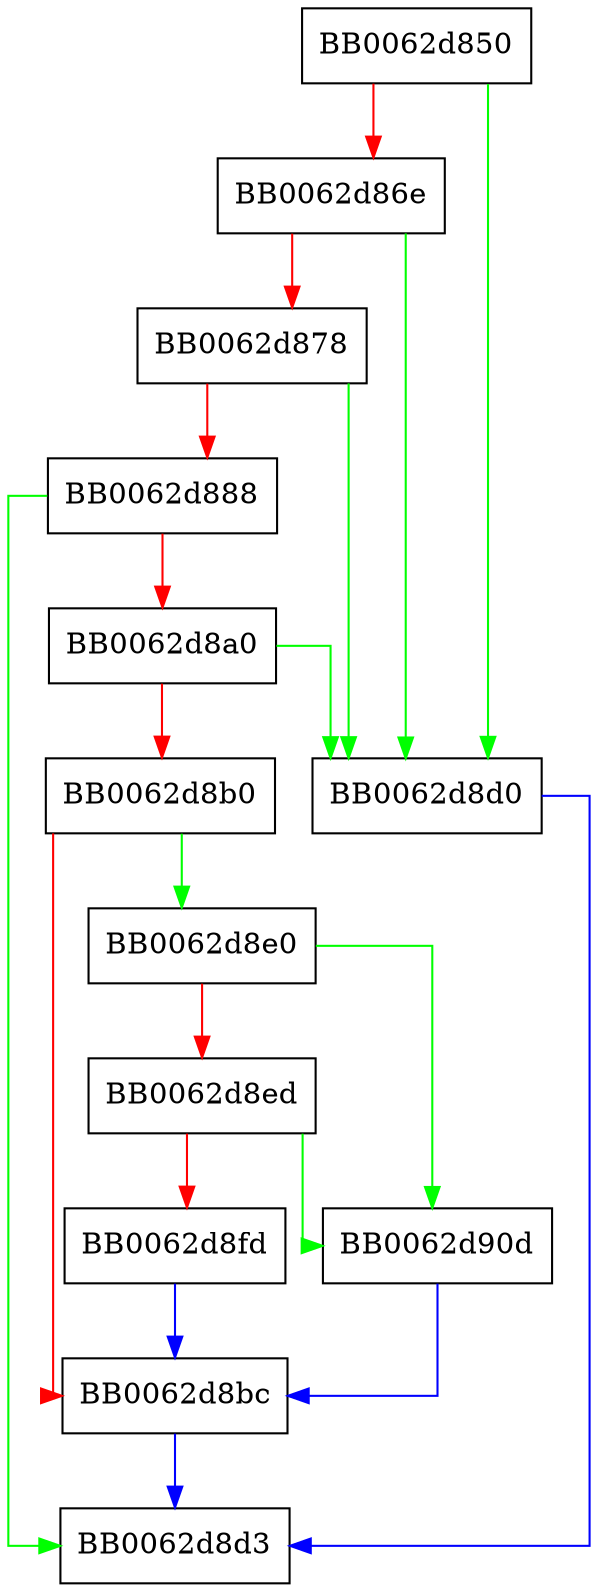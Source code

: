 digraph RAND_get_rand_method {
  node [shape="box"];
  graph [splines=ortho];
  BB0062d850 -> BB0062d8d0 [color="green"];
  BB0062d850 -> BB0062d86e [color="red"];
  BB0062d86e -> BB0062d8d0 [color="green"];
  BB0062d86e -> BB0062d878 [color="red"];
  BB0062d878 -> BB0062d8d0 [color="green"];
  BB0062d878 -> BB0062d888 [color="red"];
  BB0062d888 -> BB0062d8d3 [color="green"];
  BB0062d888 -> BB0062d8a0 [color="red"];
  BB0062d8a0 -> BB0062d8d0 [color="green"];
  BB0062d8a0 -> BB0062d8b0 [color="red"];
  BB0062d8b0 -> BB0062d8e0 [color="green"];
  BB0062d8b0 -> BB0062d8bc [color="red"];
  BB0062d8bc -> BB0062d8d3 [color="blue"];
  BB0062d8d0 -> BB0062d8d3 [color="blue"];
  BB0062d8e0 -> BB0062d90d [color="green"];
  BB0062d8e0 -> BB0062d8ed [color="red"];
  BB0062d8ed -> BB0062d90d [color="green"];
  BB0062d8ed -> BB0062d8fd [color="red"];
  BB0062d8fd -> BB0062d8bc [color="blue"];
  BB0062d90d -> BB0062d8bc [color="blue"];
}